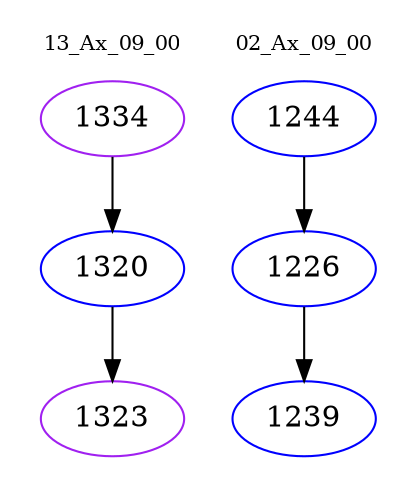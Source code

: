 digraph{
subgraph cluster_0 {
color = white
label = "13_Ax_09_00";
fontsize=10;
T0_1334 [label="1334", color="purple"]
T0_1334 -> T0_1320 [color="black"]
T0_1320 [label="1320", color="blue"]
T0_1320 -> T0_1323 [color="black"]
T0_1323 [label="1323", color="purple"]
}
subgraph cluster_1 {
color = white
label = "02_Ax_09_00";
fontsize=10;
T1_1244 [label="1244", color="blue"]
T1_1244 -> T1_1226 [color="black"]
T1_1226 [label="1226", color="blue"]
T1_1226 -> T1_1239 [color="black"]
T1_1239 [label="1239", color="blue"]
}
}
